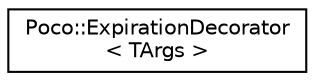 digraph "Graphical Class Hierarchy"
{
 // LATEX_PDF_SIZE
  edge [fontname="Helvetica",fontsize="10",labelfontname="Helvetica",labelfontsize="10"];
  node [fontname="Helvetica",fontsize="10",shape=record];
  rankdir="LR";
  Node0 [label="Poco::ExpirationDecorator\l\< TArgs \>",height=0.2,width=0.4,color="black", fillcolor="white", style="filled",URL="$classPoco_1_1ExpirationDecorator.html",tooltip=" "];
}
